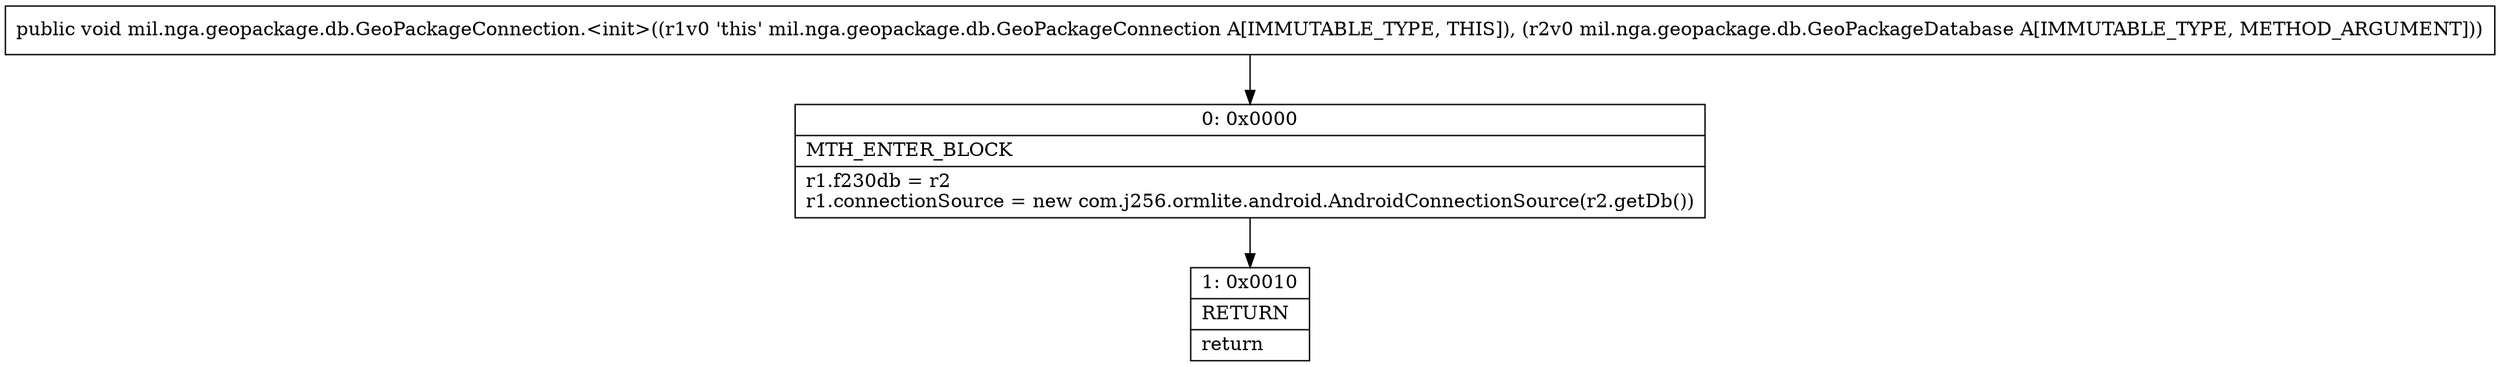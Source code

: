 digraph "CFG formil.nga.geopackage.db.GeoPackageConnection.\<init\>(Lmil\/nga\/geopackage\/db\/GeoPackageDatabase;)V" {
Node_0 [shape=record,label="{0\:\ 0x0000|MTH_ENTER_BLOCK\l|r1.f230db = r2\lr1.connectionSource = new com.j256.ormlite.android.AndroidConnectionSource(r2.getDb())\l}"];
Node_1 [shape=record,label="{1\:\ 0x0010|RETURN\l|return\l}"];
MethodNode[shape=record,label="{public void mil.nga.geopackage.db.GeoPackageConnection.\<init\>((r1v0 'this' mil.nga.geopackage.db.GeoPackageConnection A[IMMUTABLE_TYPE, THIS]), (r2v0 mil.nga.geopackage.db.GeoPackageDatabase A[IMMUTABLE_TYPE, METHOD_ARGUMENT])) }"];
MethodNode -> Node_0;
Node_0 -> Node_1;
}

